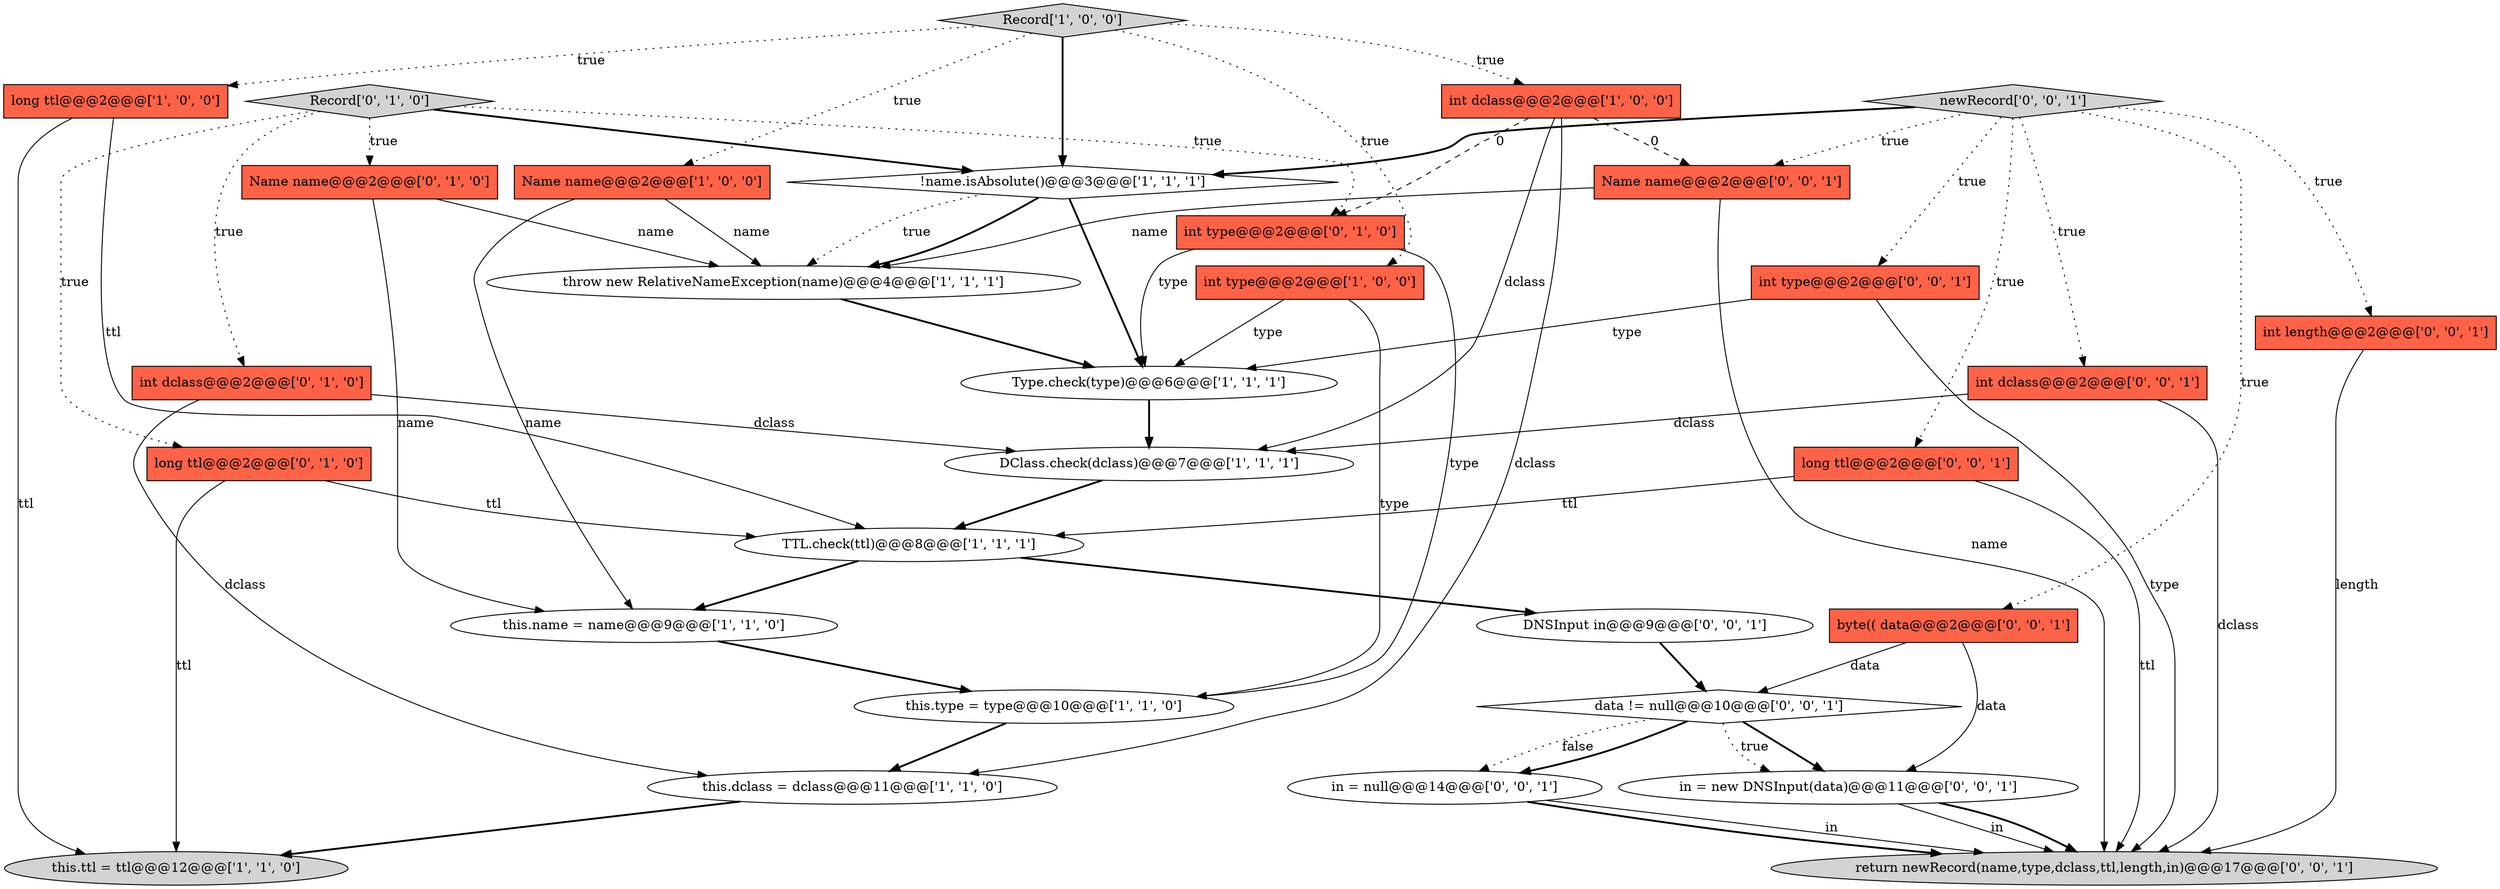 digraph {
5 [style = filled, label = "long ttl@@@2@@@['1', '0', '0']", fillcolor = tomato, shape = box image = "AAA0AAABBB1BBB"];
27 [style = filled, label = "return newRecord(name,type,dclass,ttl,length,in)@@@17@@@['0', '0', '1']", fillcolor = lightgray, shape = ellipse image = "AAA0AAABBB3BBB"];
1 [style = filled, label = "this.ttl = ttl@@@12@@@['1', '1', '0']", fillcolor = lightgray, shape = ellipse image = "AAA0AAABBB1BBB"];
3 [style = filled, label = "this.name = name@@@9@@@['1', '1', '0']", fillcolor = white, shape = ellipse image = "AAA0AAABBB1BBB"];
12 [style = filled, label = "Record['1', '0', '0']", fillcolor = lightgray, shape = diamond image = "AAA0AAABBB1BBB"];
22 [style = filled, label = "int dclass@@@2@@@['0', '0', '1']", fillcolor = tomato, shape = box image = "AAA0AAABBB3BBB"];
28 [style = filled, label = "newRecord['0', '0', '1']", fillcolor = lightgray, shape = diamond image = "AAA0AAABBB3BBB"];
20 [style = filled, label = "byte(( data@@@2@@@['0', '0', '1']", fillcolor = tomato, shape = box image = "AAA0AAABBB3BBB"];
23 [style = filled, label = "data != null@@@10@@@['0', '0', '1']", fillcolor = white, shape = diamond image = "AAA0AAABBB3BBB"];
19 [style = filled, label = "int length@@@2@@@['0', '0', '1']", fillcolor = tomato, shape = box image = "AAA0AAABBB3BBB"];
7 [style = filled, label = "Name name@@@2@@@['1', '0', '0']", fillcolor = tomato, shape = box image = "AAA0AAABBB1BBB"];
18 [style = filled, label = "int type@@@2@@@['0', '1', '0']", fillcolor = tomato, shape = box image = "AAA1AAABBB2BBB"];
4 [style = filled, label = "DClass.check(dclass)@@@7@@@['1', '1', '1']", fillcolor = white, shape = ellipse image = "AAA0AAABBB1BBB"];
30 [style = filled, label = "DNSInput in@@@9@@@['0', '0', '1']", fillcolor = white, shape = ellipse image = "AAA0AAABBB3BBB"];
16 [style = filled, label = "Record['0', '1', '0']", fillcolor = lightgray, shape = diamond image = "AAA0AAABBB2BBB"];
0 [style = filled, label = "Type.check(type)@@@6@@@['1', '1', '1']", fillcolor = white, shape = ellipse image = "AAA0AAABBB1BBB"];
24 [style = filled, label = "in = new DNSInput(data)@@@11@@@['0', '0', '1']", fillcolor = white, shape = ellipse image = "AAA0AAABBB3BBB"];
14 [style = filled, label = "long ttl@@@2@@@['0', '1', '0']", fillcolor = tomato, shape = box image = "AAA0AAABBB2BBB"];
21 [style = filled, label = "long ttl@@@2@@@['0', '0', '1']", fillcolor = tomato, shape = box image = "AAA0AAABBB3BBB"];
13 [style = filled, label = "throw new RelativeNameException(name)@@@4@@@['1', '1', '1']", fillcolor = white, shape = ellipse image = "AAA0AAABBB1BBB"];
10 [style = filled, label = "int dclass@@@2@@@['1', '0', '0']", fillcolor = tomato, shape = box image = "AAA1AAABBB1BBB"];
29 [style = filled, label = "Name name@@@2@@@['0', '0', '1']", fillcolor = tomato, shape = box image = "AAA0AAABBB3BBB"];
9 [style = filled, label = "TTL.check(ttl)@@@8@@@['1', '1', '1']", fillcolor = white, shape = ellipse image = "AAA0AAABBB1BBB"];
2 [style = filled, label = "this.type = type@@@10@@@['1', '1', '0']", fillcolor = white, shape = ellipse image = "AAA0AAABBB1BBB"];
15 [style = filled, label = "int dclass@@@2@@@['0', '1', '0']", fillcolor = tomato, shape = box image = "AAA0AAABBB2BBB"];
26 [style = filled, label = "in = null@@@14@@@['0', '0', '1']", fillcolor = white, shape = ellipse image = "AAA0AAABBB3BBB"];
6 [style = filled, label = "int type@@@2@@@['1', '0', '0']", fillcolor = tomato, shape = box image = "AAA0AAABBB1BBB"];
25 [style = filled, label = "int type@@@2@@@['0', '0', '1']", fillcolor = tomato, shape = box image = "AAA0AAABBB3BBB"];
8 [style = filled, label = "!name.isAbsolute()@@@3@@@['1', '1', '1']", fillcolor = white, shape = diamond image = "AAA0AAABBB1BBB"];
17 [style = filled, label = "Name name@@@2@@@['0', '1', '0']", fillcolor = tomato, shape = box image = "AAA0AAABBB2BBB"];
11 [style = filled, label = "this.dclass = dclass@@@11@@@['1', '1', '0']", fillcolor = white, shape = ellipse image = "AAA0AAABBB1BBB"];
5->1 [style = solid, label="ttl"];
4->9 [style = bold, label=""];
17->13 [style = solid, label="name"];
6->0 [style = solid, label="type"];
20->24 [style = solid, label="data"];
7->3 [style = solid, label="name"];
6->2 [style = solid, label="type"];
14->1 [style = solid, label="ttl"];
16->8 [style = bold, label=""];
28->21 [style = dotted, label="true"];
11->1 [style = bold, label=""];
22->4 [style = solid, label="dclass"];
28->20 [style = dotted, label="true"];
5->9 [style = solid, label="ttl"];
16->17 [style = dotted, label="true"];
28->25 [style = dotted, label="true"];
30->23 [style = bold, label=""];
23->26 [style = bold, label=""];
20->23 [style = solid, label="data"];
29->13 [style = solid, label="name"];
25->0 [style = solid, label="type"];
9->30 [style = bold, label=""];
24->27 [style = solid, label="in"];
28->19 [style = dotted, label="true"];
23->26 [style = dotted, label="false"];
10->29 [style = dashed, label="0"];
14->9 [style = solid, label="ttl"];
10->11 [style = solid, label="dclass"];
10->18 [style = dashed, label="0"];
15->4 [style = solid, label="dclass"];
8->0 [style = bold, label=""];
28->29 [style = dotted, label="true"];
25->27 [style = solid, label="type"];
18->0 [style = solid, label="type"];
26->27 [style = bold, label=""];
23->24 [style = bold, label=""];
15->11 [style = solid, label="dclass"];
26->27 [style = solid, label="in"];
12->10 [style = dotted, label="true"];
3->2 [style = bold, label=""];
12->6 [style = dotted, label="true"];
12->5 [style = dotted, label="true"];
21->27 [style = solid, label="ttl"];
7->13 [style = solid, label="name"];
0->4 [style = bold, label=""];
12->8 [style = bold, label=""];
28->8 [style = bold, label=""];
22->27 [style = solid, label="dclass"];
16->14 [style = dotted, label="true"];
28->22 [style = dotted, label="true"];
9->3 [style = bold, label=""];
13->0 [style = bold, label=""];
8->13 [style = dotted, label="true"];
17->3 [style = solid, label="name"];
21->9 [style = solid, label="ttl"];
12->7 [style = dotted, label="true"];
10->4 [style = solid, label="dclass"];
18->2 [style = solid, label="type"];
23->24 [style = dotted, label="true"];
19->27 [style = solid, label="length"];
2->11 [style = bold, label=""];
24->27 [style = bold, label=""];
8->13 [style = bold, label=""];
29->27 [style = solid, label="name"];
16->15 [style = dotted, label="true"];
16->18 [style = dotted, label="true"];
}
